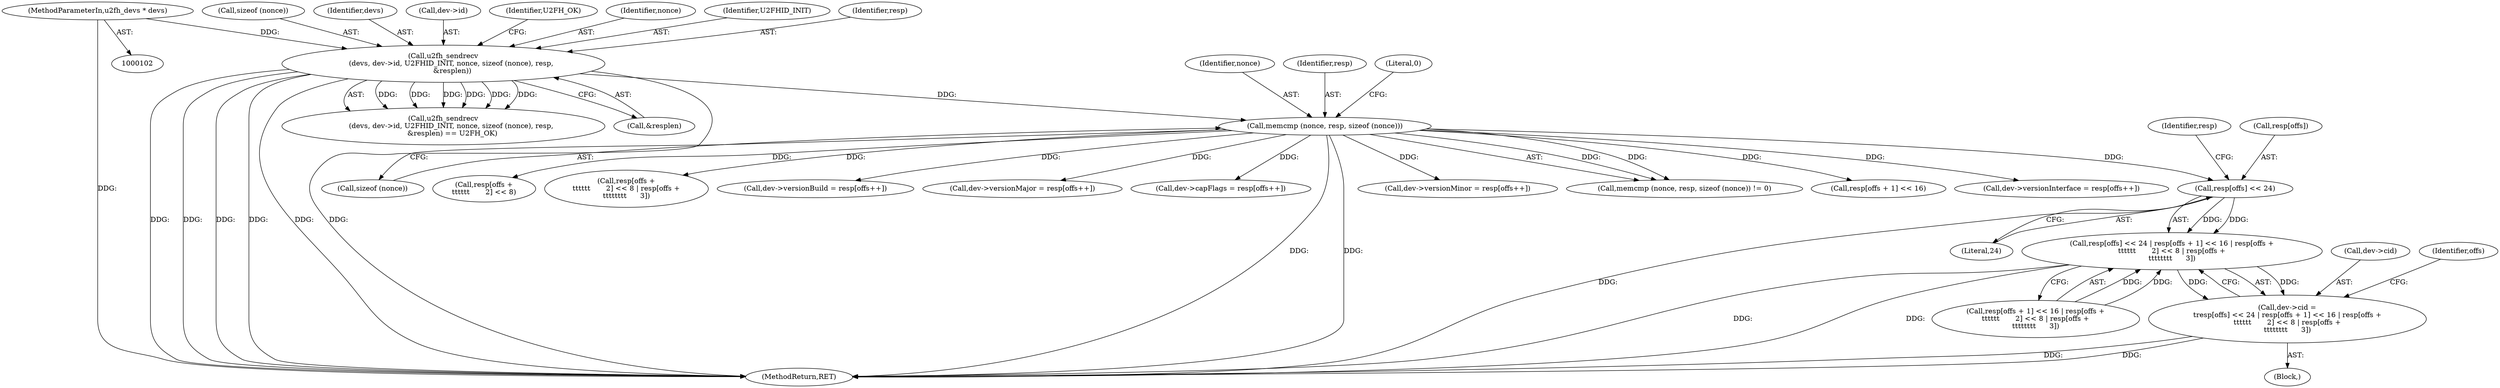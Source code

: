 digraph "0_libu2f-host_e4bb58cc8b6202a421e65f8230217d8ae6e16eb5@array" {
"1000170" [label="(Call,resp[offs] << 24)"];
"1000156" [label="(Call,memcmp (nonce, resp, sizeof (nonce)))"];
"1000128" [label="(Call,u2fh_sendrecv\n       (devs, dev->id, U2FHID_INIT, nonce, sizeof (nonce), resp,\n        &resplen))"];
"1000103" [label="(MethodParameterIn,u2fh_devs * devs)"];
"1000169" [label="(Call,resp[offs] << 24 | resp[offs + 1] << 16 | resp[offs +\n\t\t\t\t\t\t       2] << 8 | resp[offs +\n\t\t\t\t\t\t\t\t      3])"];
"1000165" [label="(Call,dev->cid =\n\tresp[offs] << 24 | resp[offs + 1] << 16 | resp[offs +\n\t\t\t\t\t\t       2] << 8 | resp[offs +\n\t\t\t\t\t\t\t\t      3])"];
"1000166" [label="(Call,dev->cid)"];
"1000135" [label="(Call,sizeof (nonce))"];
"1000157" [label="(Identifier,nonce)"];
"1000138" [label="(Call,&resplen)"];
"1000129" [label="(Identifier,devs)"];
"1000128" [label="(Call,u2fh_sendrecv\n       (devs, dev->id, U2FHID_INIT, nonce, sizeof (nonce), resp,\n        &resplen))"];
"1000103" [label="(MethodParameterIn,u2fh_devs * devs)"];
"1000197" [label="(Identifier,offs)"];
"1000156" [label="(Call,memcmp (nonce, resp, sizeof (nonce)))"];
"1000245" [label="(MethodReturn,RET)"];
"1000158" [label="(Identifier,resp)"];
"1000161" [label="(Literal,0)"];
"1000215" [label="(Call,dev->versionMinor = resp[offs++])"];
"1000175" [label="(Call,resp[offs + 1] << 16 | resp[offs +\n\t\t\t\t\t\t       2] << 8 | resp[offs +\n\t\t\t\t\t\t\t\t      3])"];
"1000127" [label="(Call,u2fh_sendrecv\n       (devs, dev->id, U2FHID_INIT, nonce, sizeof (nonce), resp,\n        &resplen) == U2FH_OK)"];
"1000155" [label="(Call,memcmp (nonce, resp, sizeof (nonce)) != 0)"];
"1000176" [label="(Call,resp[offs + 1] << 16)"];
"1000199" [label="(Call,dev->versionInterface = resp[offs++])"];
"1000130" [label="(Call,dev->id)"];
"1000169" [label="(Call,resp[offs] << 24 | resp[offs + 1] << 16 | resp[offs +\n\t\t\t\t\t\t       2] << 8 | resp[offs +\n\t\t\t\t\t\t\t\t      3])"];
"1000170" [label="(Call,resp[offs] << 24)"];
"1000165" [label="(Call,dev->cid =\n\tresp[offs] << 24 | resp[offs + 1] << 16 | resp[offs +\n\t\t\t\t\t\t       2] << 8 | resp[offs +\n\t\t\t\t\t\t\t\t      3])"];
"1000140" [label="(Identifier,U2FH_OK)"];
"1000134" [label="(Identifier,nonce)"];
"1000159" [label="(Call,sizeof (nonce))"];
"1000174" [label="(Literal,24)"];
"1000133" [label="(Identifier,U2FHID_INIT)"];
"1000184" [label="(Call,resp[offs +\n\t\t\t\t\t\t       2] << 8)"];
"1000178" [label="(Identifier,resp)"];
"1000141" [label="(Block,)"];
"1000183" [label="(Call,resp[offs +\n\t\t\t\t\t\t       2] << 8 | resp[offs +\n\t\t\t\t\t\t\t\t      3])"];
"1000223" [label="(Call,dev->versionBuild = resp[offs++])"];
"1000207" [label="(Call,dev->versionMajor = resp[offs++])"];
"1000137" [label="(Identifier,resp)"];
"1000171" [label="(Call,resp[offs])"];
"1000231" [label="(Call,dev->capFlags = resp[offs++])"];
"1000170" -> "1000169"  [label="AST: "];
"1000170" -> "1000174"  [label="CFG: "];
"1000171" -> "1000170"  [label="AST: "];
"1000174" -> "1000170"  [label="AST: "];
"1000178" -> "1000170"  [label="CFG: "];
"1000170" -> "1000245"  [label="DDG: "];
"1000170" -> "1000169"  [label="DDG: "];
"1000170" -> "1000169"  [label="DDG: "];
"1000156" -> "1000170"  [label="DDG: "];
"1000156" -> "1000155"  [label="AST: "];
"1000156" -> "1000159"  [label="CFG: "];
"1000157" -> "1000156"  [label="AST: "];
"1000158" -> "1000156"  [label="AST: "];
"1000159" -> "1000156"  [label="AST: "];
"1000161" -> "1000156"  [label="CFG: "];
"1000156" -> "1000245"  [label="DDG: "];
"1000156" -> "1000245"  [label="DDG: "];
"1000156" -> "1000155"  [label="DDG: "];
"1000156" -> "1000155"  [label="DDG: "];
"1000128" -> "1000156"  [label="DDG: "];
"1000156" -> "1000176"  [label="DDG: "];
"1000156" -> "1000184"  [label="DDG: "];
"1000156" -> "1000183"  [label="DDG: "];
"1000156" -> "1000199"  [label="DDG: "];
"1000156" -> "1000207"  [label="DDG: "];
"1000156" -> "1000215"  [label="DDG: "];
"1000156" -> "1000223"  [label="DDG: "];
"1000156" -> "1000231"  [label="DDG: "];
"1000128" -> "1000127"  [label="AST: "];
"1000128" -> "1000138"  [label="CFG: "];
"1000129" -> "1000128"  [label="AST: "];
"1000130" -> "1000128"  [label="AST: "];
"1000133" -> "1000128"  [label="AST: "];
"1000134" -> "1000128"  [label="AST: "];
"1000135" -> "1000128"  [label="AST: "];
"1000137" -> "1000128"  [label="AST: "];
"1000138" -> "1000128"  [label="AST: "];
"1000140" -> "1000128"  [label="CFG: "];
"1000128" -> "1000245"  [label="DDG: "];
"1000128" -> "1000245"  [label="DDG: "];
"1000128" -> "1000245"  [label="DDG: "];
"1000128" -> "1000245"  [label="DDG: "];
"1000128" -> "1000245"  [label="DDG: "];
"1000128" -> "1000245"  [label="DDG: "];
"1000128" -> "1000127"  [label="DDG: "];
"1000128" -> "1000127"  [label="DDG: "];
"1000128" -> "1000127"  [label="DDG: "];
"1000128" -> "1000127"  [label="DDG: "];
"1000128" -> "1000127"  [label="DDG: "];
"1000128" -> "1000127"  [label="DDG: "];
"1000103" -> "1000128"  [label="DDG: "];
"1000103" -> "1000102"  [label="AST: "];
"1000103" -> "1000245"  [label="DDG: "];
"1000169" -> "1000165"  [label="AST: "];
"1000169" -> "1000175"  [label="CFG: "];
"1000175" -> "1000169"  [label="AST: "];
"1000165" -> "1000169"  [label="CFG: "];
"1000169" -> "1000245"  [label="DDG: "];
"1000169" -> "1000245"  [label="DDG: "];
"1000169" -> "1000165"  [label="DDG: "];
"1000169" -> "1000165"  [label="DDG: "];
"1000175" -> "1000169"  [label="DDG: "];
"1000175" -> "1000169"  [label="DDG: "];
"1000165" -> "1000141"  [label="AST: "];
"1000166" -> "1000165"  [label="AST: "];
"1000197" -> "1000165"  [label="CFG: "];
"1000165" -> "1000245"  [label="DDG: "];
"1000165" -> "1000245"  [label="DDG: "];
}
